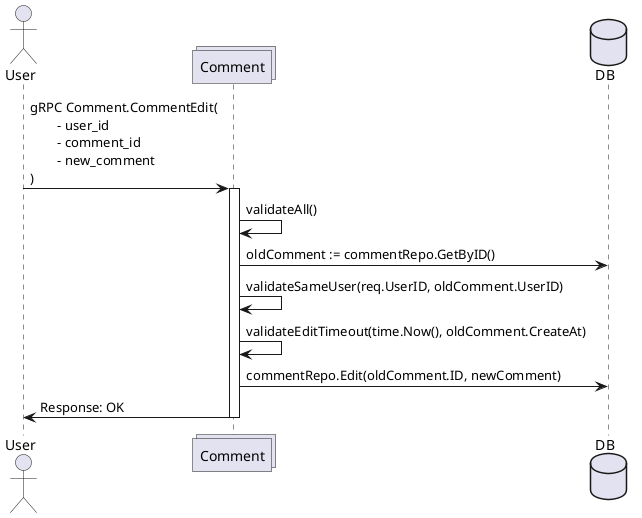 @startuml

actor User as u
collections Comment as c
database DB as db


u -> c : gRPC Comment.CommentEdit(\n\t- user_id\n\t- comment_id\n\t- new_comment\n)
activate c
c -> c : validateAll()
c -> db : oldComment := commentRepo.GetByID()
c -> c : validateSameUser(req.UserID, oldComment.UserID)
c -> c : validateEditTimeout(time.Now(), oldComment.CreateAt)
c -> db : commentRepo.Edit(oldComment.ID, newComment)

c -> u : Response: OK

deactivate c

@enduml
